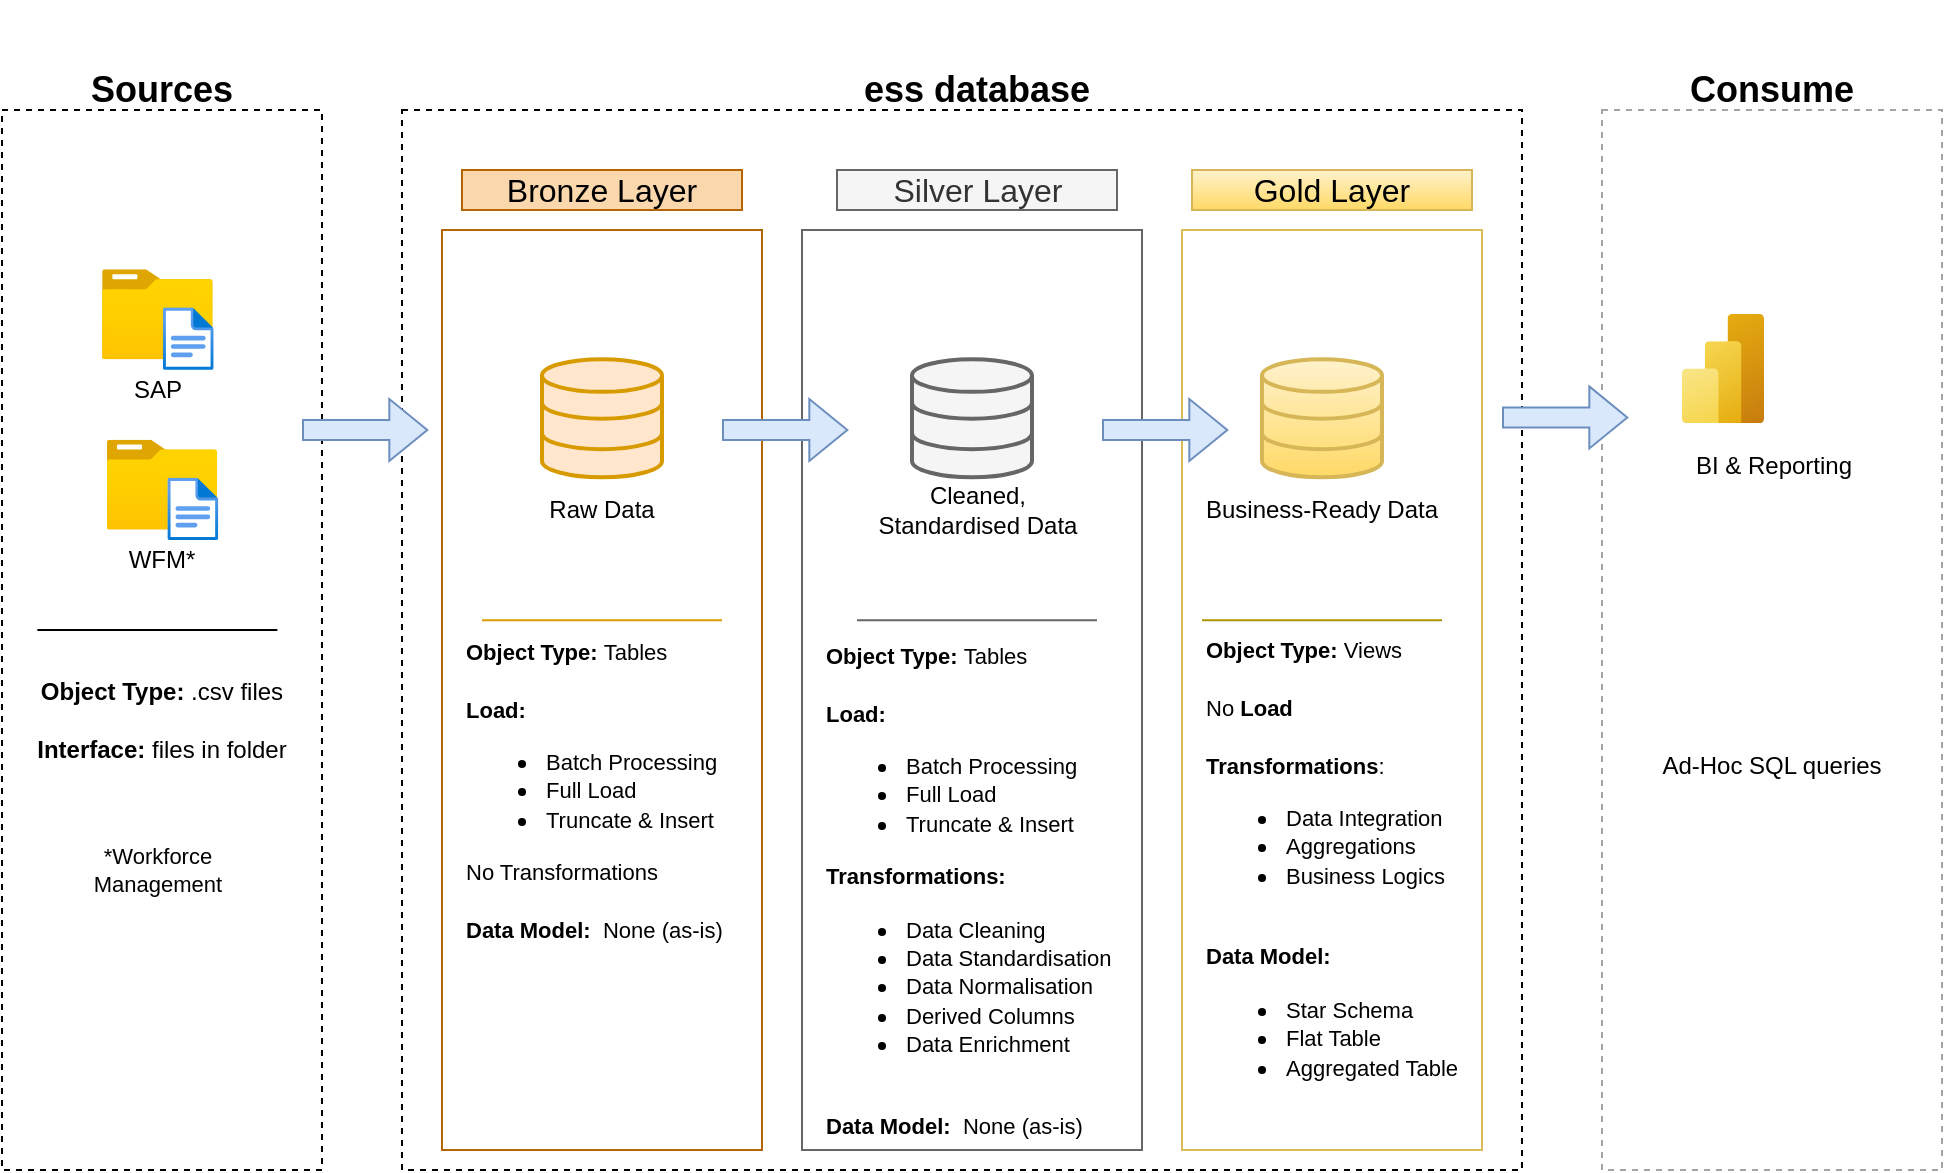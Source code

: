 <mxfile version="28.0.6">
  <diagram name="Page-1" id="gXIq502xV3y591orw5Cd">
    <mxGraphModel dx="1426" dy="841" grid="1" gridSize="10" guides="1" tooltips="1" connect="1" arrows="1" fold="1" page="1" pageScale="1" pageWidth="827" pageHeight="1169" math="0" shadow="0">
      <root>
        <mxCell id="0" />
        <mxCell id="1" parent="0" />
        <mxCell id="A1xcLRBUTXrgSNpEkEmB-1" value="" style="rounded=0;whiteSpace=wrap;html=1;fillColor=none;dashed=1;strokeColor=light-dark(#000000,#B04747);" parent="1" vertex="1">
          <mxGeometry x="200" y="120" width="160" height="530" as="geometry" />
        </mxCell>
        <mxCell id="A1xcLRBUTXrgSNpEkEmB-2" value="&lt;font style=&quot;font-size: 18px;&quot;&gt;Sources&lt;/font&gt;" style="rounded=0;whiteSpace=wrap;html=1;strokeColor=none;fillColor=none;fontStyle=1" parent="1" vertex="1">
          <mxGeometry x="220" y="80" width="120" height="60" as="geometry" />
        </mxCell>
        <mxCell id="A1xcLRBUTXrgSNpEkEmB-3" value="" style="rounded=0;whiteSpace=wrap;html=1;fillColor=none;dashed=1;strokeColor=light-dark(#000000,#B04747);" parent="1" vertex="1">
          <mxGeometry x="400" y="120" width="560" height="530" as="geometry" />
        </mxCell>
        <mxCell id="A1xcLRBUTXrgSNpEkEmB-4" value="&lt;font style=&quot;font-size: 18px;&quot;&gt;ess database&lt;/font&gt;" style="rounded=0;whiteSpace=wrap;html=1;strokeColor=none;fillColor=none;fontStyle=1" parent="1" vertex="1">
          <mxGeometry x="615" y="80" width="145" height="60" as="geometry" />
        </mxCell>
        <mxCell id="A1xcLRBUTXrgSNpEkEmB-5" value="" style="rounded=0;whiteSpace=wrap;html=1;fillColor=none;dashed=1;strokeColor=light-dark(#a3a3a3, #9a3c3c);" parent="1" vertex="1">
          <mxGeometry x="1000" y="120" width="170" height="530" as="geometry" />
        </mxCell>
        <mxCell id="A1xcLRBUTXrgSNpEkEmB-6" value="&lt;font style=&quot;font-size: 18px;&quot;&gt;Consume&lt;/font&gt;" style="rounded=0;whiteSpace=wrap;html=1;strokeColor=none;fillColor=none;fontStyle=1" parent="1" vertex="1">
          <mxGeometry x="1025" y="80" width="120" height="60" as="geometry" />
        </mxCell>
        <mxCell id="A1xcLRBUTXrgSNpEkEmB-7" value="Bronze Layer" style="rounded=0;whiteSpace=wrap;html=1;fillColor=#fad7ac;strokeColor=#b46504;fontSize=16;" parent="1" vertex="1">
          <mxGeometry x="430" y="150" width="140" height="20" as="geometry" />
        </mxCell>
        <mxCell id="A1xcLRBUTXrgSNpEkEmB-8" value="" style="rounded=0;whiteSpace=wrap;html=1;fillColor=none;strokeColor=#b46504;fontSize=16;" parent="1" vertex="1">
          <mxGeometry x="420" y="180" width="160" height="460" as="geometry" />
        </mxCell>
        <mxCell id="A1xcLRBUTXrgSNpEkEmB-9" value="Silver Layer" style="rounded=0;whiteSpace=wrap;html=1;fillColor=#f5f5f5;strokeColor=#666666;fontSize=16;fontColor=#333333;" parent="1" vertex="1">
          <mxGeometry x="617.5" y="150" width="140" height="20" as="geometry" />
        </mxCell>
        <mxCell id="A1xcLRBUTXrgSNpEkEmB-10" value="" style="rounded=0;whiteSpace=wrap;html=1;fillColor=none;strokeColor=#666666;fontSize=16;fontColor=#333333;" parent="1" vertex="1">
          <mxGeometry x="600" y="180" width="170" height="460" as="geometry" />
        </mxCell>
        <mxCell id="A1xcLRBUTXrgSNpEkEmB-11" value="Gold Layer" style="rounded=0;whiteSpace=wrap;html=1;fillColor=#fff2cc;strokeColor=#d6b656;fontSize=16;gradientColor=#ffd966;" parent="1" vertex="1">
          <mxGeometry x="795" y="150" width="140" height="20" as="geometry" />
        </mxCell>
        <mxCell id="A1xcLRBUTXrgSNpEkEmB-12" value="" style="rounded=0;whiteSpace=wrap;html=1;fillColor=none;strokeColor=light-dark(#DBBA58,#F2C72C);fontSize=16;" parent="1" vertex="1">
          <mxGeometry x="790" y="180" width="150" height="460" as="geometry" />
        </mxCell>
        <mxCell id="A1xcLRBUTXrgSNpEkEmB-13" value="" style="image;aspect=fixed;html=1;points=[];align=center;fontSize=12;image=img/lib/azure2/general/Folder_Blank.svg;" parent="1" vertex="1">
          <mxGeometry x="250" y="199.68" width="55.39" height="44.96" as="geometry" />
        </mxCell>
        <mxCell id="A1xcLRBUTXrgSNpEkEmB-14" value="" style="image;aspect=fixed;html=1;points=[];align=center;fontSize=12;image=img/lib/azure2/general/File.svg;" parent="1" vertex="1">
          <mxGeometry x="280.39" y="218.64" width="25.45" height="31.36" as="geometry" />
        </mxCell>
        <mxCell id="A1xcLRBUTXrgSNpEkEmB-15" value="SAP" style="rounded=0;whiteSpace=wrap;html=1;fillColor=none;strokeColor=none;" parent="1" vertex="1">
          <mxGeometry x="217.69" y="230" width="120" height="60" as="geometry" />
        </mxCell>
        <mxCell id="A1xcLRBUTXrgSNpEkEmB-20" value="" style="image;aspect=fixed;html=1;points=[];align=center;fontSize=12;image=img/lib/azure2/general/Folder_Blank.svg;" parent="1" vertex="1">
          <mxGeometry x="252.31" y="284.84" width="55.39" height="44.96" as="geometry" />
        </mxCell>
        <mxCell id="A1xcLRBUTXrgSNpEkEmB-21" value="" style="image;aspect=fixed;html=1;points=[];align=center;fontSize=12;image=img/lib/azure2/general/File.svg;" parent="1" vertex="1">
          <mxGeometry x="282.7" y="303.8" width="25.45" height="31.36" as="geometry" />
        </mxCell>
        <mxCell id="A1xcLRBUTXrgSNpEkEmB-22" value="WFM*" style="rounded=0;whiteSpace=wrap;html=1;fillColor=none;strokeColor=none;" parent="1" vertex="1">
          <mxGeometry x="220" y="315.16" width="120" height="60" as="geometry" />
        </mxCell>
        <mxCell id="A1xcLRBUTXrgSNpEkEmB-25" value="" style="endArrow=none;html=1;rounded=1;curved=0;" parent="1" edge="1">
          <mxGeometry width="50" height="50" relative="1" as="geometry">
            <mxPoint x="217.69" y="380" as="sourcePoint" />
            <mxPoint x="337.69" y="380" as="targetPoint" />
          </mxGeometry>
        </mxCell>
        <mxCell id="A1xcLRBUTXrgSNpEkEmB-26" value="&lt;b&gt;Object Type: &lt;/b&gt;.csv files&lt;div&gt;&lt;b&gt;&lt;br&gt;&lt;/b&gt;&lt;/div&gt;&lt;div&gt;&lt;b&gt;Interface: &lt;/b&gt;files in folder&lt;/div&gt;" style="text;html=1;align=center;verticalAlign=middle;whiteSpace=wrap;rounded=0;" parent="1" vertex="1">
          <mxGeometry x="200" y="400" width="160" height="50" as="geometry" />
        </mxCell>
        <mxCell id="A1xcLRBUTXrgSNpEkEmB-27" value="" style="html=1;verticalLabelPosition=bottom;align=center;labelBackgroundColor=#ffffff;verticalAlign=top;strokeWidth=2;strokeColor=#d79b00;shadow=0;dashed=0;shape=mxgraph.ios7.icons.data;fillColor=#ffe6cc;" parent="1" vertex="1">
          <mxGeometry x="470" y="244.64" width="60" height="59" as="geometry" />
        </mxCell>
        <mxCell id="A1xcLRBUTXrgSNpEkEmB-28" value="" style="html=1;verticalLabelPosition=bottom;align=center;labelBackgroundColor=#ffffff;verticalAlign=top;strokeWidth=2;strokeColor=#666666;shadow=0;dashed=0;shape=mxgraph.ios7.icons.data;fillColor=#f5f5f5;fontColor=#333333;" parent="1" vertex="1">
          <mxGeometry x="655" y="244.64" width="60" height="59" as="geometry" />
        </mxCell>
        <mxCell id="A1xcLRBUTXrgSNpEkEmB-29" value="" style="html=1;verticalLabelPosition=bottom;align=center;labelBackgroundColor=#ffffff;verticalAlign=top;strokeWidth=2;strokeColor=#d6b656;shadow=0;dashed=0;shape=mxgraph.ios7.icons.data;fillColor=#fff2cc;gradientColor=#ffd966;" parent="1" vertex="1">
          <mxGeometry x="830" y="244.64" width="60" height="59" as="geometry" />
        </mxCell>
        <mxCell id="A1xcLRBUTXrgSNpEkEmB-30" value="" style="shape=flexArrow;endArrow=classic;html=1;rounded=0;entryX=0.036;entryY=0.4;entryDx=0;entryDy=0;entryPerimeter=0;fillColor=#dae8fc;strokeColor=#6c8ebf;" parent="1" edge="1">
          <mxGeometry width="50" height="50" relative="1" as="geometry">
            <mxPoint x="350" y="280" as="sourcePoint" />
            <mxPoint x="413.16" y="280" as="targetPoint" />
          </mxGeometry>
        </mxCell>
        <mxCell id="A1xcLRBUTXrgSNpEkEmB-31" value="" style="shape=flexArrow;endArrow=classic;html=1;rounded=0;entryX=0.036;entryY=0.4;entryDx=0;entryDy=0;entryPerimeter=0;fillColor=#dae8fc;strokeColor=#6c8ebf;" parent="1" edge="1">
          <mxGeometry width="50" height="50" relative="1" as="geometry">
            <mxPoint x="560" y="280" as="sourcePoint" />
            <mxPoint x="623.16" y="280" as="targetPoint" />
          </mxGeometry>
        </mxCell>
        <mxCell id="A1xcLRBUTXrgSNpEkEmB-32" value="" style="shape=flexArrow;endArrow=classic;html=1;rounded=0;entryX=0.036;entryY=0.4;entryDx=0;entryDy=0;entryPerimeter=0;fillColor=#dae8fc;strokeColor=#6c8ebf;" parent="1" edge="1">
          <mxGeometry width="50" height="50" relative="1" as="geometry">
            <mxPoint x="750" y="280" as="sourcePoint" />
            <mxPoint x="813.16" y="280" as="targetPoint" />
          </mxGeometry>
        </mxCell>
        <mxCell id="A1xcLRBUTXrgSNpEkEmB-33" value="Raw Data" style="rounded=0;whiteSpace=wrap;html=1;fillColor=none;strokeColor=none;" parent="1" vertex="1">
          <mxGeometry x="440" y="290" width="120" height="60" as="geometry" />
        </mxCell>
        <mxCell id="A1xcLRBUTXrgSNpEkEmB-34" value="Cleaned, Standardised Data" style="rounded=0;whiteSpace=wrap;html=1;fillColor=none;strokeColor=none;" parent="1" vertex="1">
          <mxGeometry x="627.5" y="290" width="120" height="60" as="geometry" />
        </mxCell>
        <mxCell id="A1xcLRBUTXrgSNpEkEmB-35" value="Business-Ready Data" style="rounded=0;whiteSpace=wrap;html=1;fillColor=none;strokeColor=none;" parent="1" vertex="1">
          <mxGeometry x="800" y="290" width="120" height="60" as="geometry" />
        </mxCell>
        <mxCell id="A1xcLRBUTXrgSNpEkEmB-36" value="" style="endArrow=none;html=1;rounded=1;curved=0;fillColor=#ffe6cc;strokeColor=#d79b00;" parent="1" edge="1">
          <mxGeometry width="50" height="50" relative="1" as="geometry">
            <mxPoint x="440" y="375.16" as="sourcePoint" />
            <mxPoint x="560" y="375.16" as="targetPoint" />
          </mxGeometry>
        </mxCell>
        <mxCell id="A1xcLRBUTXrgSNpEkEmB-37" value="" style="endArrow=none;html=1;rounded=1;curved=0;fillColor=#f5f5f5;strokeColor=#666666;" parent="1" edge="1">
          <mxGeometry width="50" height="50" relative="1" as="geometry">
            <mxPoint x="627.5" y="375.16" as="sourcePoint" />
            <mxPoint x="747.5" y="375.16" as="targetPoint" />
          </mxGeometry>
        </mxCell>
        <mxCell id="A1xcLRBUTXrgSNpEkEmB-38" value="" style="endArrow=none;html=1;rounded=1;curved=0;fillColor=#e3c800;strokeColor=#B09500;" parent="1" edge="1">
          <mxGeometry width="50" height="50" relative="1" as="geometry">
            <mxPoint x="800" y="375.16" as="sourcePoint" />
            <mxPoint x="920" y="375.16" as="targetPoint" />
          </mxGeometry>
        </mxCell>
        <mxCell id="A1xcLRBUTXrgSNpEkEmB-39" value="&lt;font style=&quot;font-size: 11px;&quot;&gt;&lt;b&gt;Object Type: &lt;/b&gt;Tables&lt;/font&gt;&lt;div&gt;&lt;b&gt;&lt;font style=&quot;font-size: 11px;&quot;&gt;&lt;br&gt;&lt;/font&gt;&lt;/b&gt;&lt;/div&gt;&lt;div&gt;&lt;b&gt;&lt;font style=&quot;font-size: 11px;&quot;&gt;Load:&lt;/font&gt;&lt;/b&gt;&lt;/div&gt;&lt;div&gt;&lt;ul&gt;&lt;li&gt;&lt;font style=&quot;font-size: 11px;&quot;&gt;Batch Processing&lt;/font&gt;&lt;/li&gt;&lt;li style=&quot;&quot;&gt;&lt;font style=&quot;font-size: 11px;&quot;&gt;Full Load&lt;/font&gt;&lt;/li&gt;&lt;li&gt;&lt;font style=&quot;font-size: 11px;&quot;&gt;Truncate &amp;amp; Insert&lt;/font&gt;&lt;/li&gt;&lt;/ul&gt;&lt;div&gt;&lt;font style=&quot;font-size: 11px;&quot;&gt;No Transformations&lt;/font&gt;&lt;/div&gt;&lt;/div&gt;&lt;div&gt;&lt;font style=&quot;font-size: 11px;&quot;&gt;&lt;br&gt;&lt;/font&gt;&lt;/div&gt;&lt;div&gt;&lt;font style=&quot;font-size: 11px;&quot;&gt;&lt;b&gt;Data Model:&amp;nbsp;&lt;/b&gt;&amp;nbsp;None (as-is)&lt;/font&gt;&lt;/div&gt;" style="text;html=1;align=left;verticalAlign=middle;whiteSpace=wrap;rounded=0;" parent="1" vertex="1">
          <mxGeometry x="430" y="410" width="150" height="100" as="geometry" />
        </mxCell>
        <mxCell id="A1xcLRBUTXrgSNpEkEmB-42" value="&lt;font style=&quot;font-size: 11px;&quot;&gt;&lt;b&gt;Object Type: &lt;/b&gt;Tables&lt;/font&gt;&lt;div&gt;&lt;b&gt;&lt;font style=&quot;font-size: 11px;&quot;&gt;&lt;br&gt;&lt;/font&gt;&lt;/b&gt;&lt;/div&gt;&lt;div&gt;&lt;b&gt;&lt;font style=&quot;font-size: 11px;&quot;&gt;Load:&lt;/font&gt;&lt;/b&gt;&lt;/div&gt;&lt;div&gt;&lt;ul&gt;&lt;li&gt;&lt;font style=&quot;font-size: 11px;&quot;&gt;Batch Processing&lt;/font&gt;&lt;/li&gt;&lt;li style=&quot;&quot;&gt;&lt;font style=&quot;font-size: 11px;&quot;&gt;Full Load&lt;/font&gt;&lt;/li&gt;&lt;li&gt;&lt;font style=&quot;font-size: 11px;&quot;&gt;Truncate &amp;amp; Insert&lt;/font&gt;&lt;/li&gt;&lt;/ul&gt;&lt;div&gt;&lt;font style=&quot;font-size: 11px;&quot;&gt;&lt;b&gt;Transformations:&lt;/b&gt;&lt;/font&gt;&lt;/div&gt;&lt;/div&gt;&lt;div&gt;&lt;ul&gt;&lt;li&gt;&lt;span style=&quot;font-size: 11px;&quot;&gt;Data Cleaning&lt;/span&gt;&lt;/li&gt;&lt;li&gt;&lt;span style=&quot;font-size: 11px;&quot;&gt;Data Standardisation&lt;/span&gt;&lt;/li&gt;&lt;li&gt;&lt;span style=&quot;font-size: 11px;&quot;&gt;Data Normalisation&lt;/span&gt;&lt;/li&gt;&lt;li&gt;&lt;span style=&quot;font-size: 11px;&quot;&gt;Derived Columns&lt;/span&gt;&lt;/li&gt;&lt;li&gt;&lt;span style=&quot;font-size: 11px;&quot;&gt;Data Enrichment&lt;/span&gt;&lt;/li&gt;&lt;/ul&gt;&lt;/div&gt;&lt;div&gt;&lt;font style=&quot;font-size: 11px;&quot;&gt;&lt;br&gt;&lt;/font&gt;&lt;/div&gt;&lt;div&gt;&lt;font style=&quot;font-size: 11px;&quot;&gt;&lt;b&gt;Data Model:&amp;nbsp;&lt;/b&gt;&amp;nbsp;None (as-is)&lt;/font&gt;&lt;/div&gt;" style="text;html=1;align=left;verticalAlign=middle;whiteSpace=wrap;rounded=0;" parent="1" vertex="1">
          <mxGeometry x="610" y="460" width="150" height="100" as="geometry" />
        </mxCell>
        <mxCell id="A1xcLRBUTXrgSNpEkEmB-43" value="&lt;div&gt;&lt;span style=&quot;font-size: 11px;&quot;&gt;&lt;b&gt;Object Type: &lt;/b&gt;Views&lt;/span&gt;&lt;/div&gt;&lt;div&gt;&lt;span style=&quot;font-size: 11px;&quot;&gt;&lt;br&gt;&lt;/span&gt;&lt;/div&gt;&lt;span style=&quot;font-size: 11px;&quot;&gt;No &lt;b&gt;Load&lt;/b&gt;&lt;/span&gt;&lt;div&gt;&lt;span style=&quot;font-size: 11px;&quot;&gt;&lt;b&gt;&lt;br&gt;&lt;/b&gt;&lt;/span&gt;&lt;div&gt;&lt;div&gt;&lt;font style=&quot;font-size: 11px;&quot;&gt;&lt;b&gt;Transformations&lt;/b&gt;:&lt;/font&gt;&lt;/div&gt;&lt;/div&gt;&lt;div&gt;&lt;ul&gt;&lt;li&gt;&lt;font style=&quot;font-size: 11px;&quot;&gt;Data Integration&lt;/font&gt;&lt;/li&gt;&lt;li&gt;&lt;font style=&quot;font-size: 11px;&quot;&gt;Aggregations&lt;/font&gt;&lt;/li&gt;&lt;li&gt;&lt;font style=&quot;font-size: 11px;&quot;&gt;Business Logics&lt;/font&gt;&lt;/li&gt;&lt;/ul&gt;&lt;/div&gt;&lt;div&gt;&lt;font style=&quot;font-size: 11px;&quot;&gt;&lt;br&gt;&lt;/font&gt;&lt;/div&gt;&lt;div&gt;&lt;font style=&quot;font-size: 11px;&quot;&gt;&lt;b&gt;Data Model:&lt;/b&gt;&lt;/font&gt;&lt;/div&gt;&lt;div&gt;&lt;ul&gt;&lt;li&gt;&lt;font style=&quot;font-size: 11px;&quot;&gt;Star Schema&lt;/font&gt;&lt;/li&gt;&lt;li&gt;&lt;font style=&quot;font-size: 11px;&quot;&gt;Flat Table&lt;/font&gt;&lt;/li&gt;&lt;li&gt;&lt;font style=&quot;font-size: 11px;&quot;&gt;Aggregated Table&lt;b&gt;&amp;nbsp;&lt;/b&gt;&lt;/font&gt;&lt;/li&gt;&lt;/ul&gt;&lt;/div&gt;&lt;/div&gt;" style="text;html=1;align=left;verticalAlign=middle;whiteSpace=wrap;rounded=0;" parent="1" vertex="1">
          <mxGeometry x="800" y="450" width="150" height="100" as="geometry" />
        </mxCell>
        <mxCell id="A1xcLRBUTXrgSNpEkEmB-44" value="" style="shape=flexArrow;endArrow=classic;html=1;rounded=0;entryX=0.036;entryY=0.4;entryDx=0;entryDy=0;entryPerimeter=0;fillColor=#dae8fc;strokeColor=#6c8ebf;" parent="1" edge="1">
          <mxGeometry width="50" height="50" relative="1" as="geometry">
            <mxPoint x="950" y="273.72" as="sourcePoint" />
            <mxPoint x="1013.16" y="273.72" as="targetPoint" />
          </mxGeometry>
        </mxCell>
        <mxCell id="A1xcLRBUTXrgSNpEkEmB-45" value="" style="image;aspect=fixed;html=1;points=[];align=center;fontSize=12;image=img/lib/azure2/analytics/Power_BI_Embedded.svg;" parent="1" vertex="1">
          <mxGeometry x="1040" y="221.97" width="41" height="54.67" as="geometry" />
        </mxCell>
        <mxCell id="A1xcLRBUTXrgSNpEkEmB-46" value="BI &amp;amp; Reporting" style="rounded=0;whiteSpace=wrap;html=1;fillColor=none;strokeColor=none;" parent="1" vertex="1">
          <mxGeometry x="1025.5" y="268" width="120" height="60" as="geometry" />
        </mxCell>
        <mxCell id="A1xcLRBUTXrgSNpEkEmB-48" value="Ad-Hoc SQL queries" style="rounded=0;whiteSpace=wrap;html=1;fillColor=none;strokeColor=none;" parent="1" vertex="1">
          <mxGeometry x="1025" y="418" width="120" height="60" as="geometry" />
        </mxCell>
        <mxCell id="A1xcLRBUTXrgSNpEkEmB-53" value="" style="shape=image;verticalLabelPosition=bottom;labelBackgroundColor=default;verticalAlign=top;aspect=fixed;imageAspect=0;image=https://upload.wikimedia.org/wikipedia/commons/0/01/Tableau_Software_Logo_Small.png;clipPath=inset(0% 79% 0% 0%);" parent="1" vertex="1">
          <mxGeometry x="1094.05" y="228.46" width="51.45" height="48.18" as="geometry" />
        </mxCell>
        <mxCell id="A1xcLRBUTXrgSNpEkEmB-54" value="" style="shape=image;verticalLabelPosition=bottom;labelBackgroundColor=default;verticalAlign=top;aspect=fixed;imageAspect=0;image=https://upload.wikimedia.org/wikipedia/commons/thumb/2/29/Postgresql_elephant.svg/540px-Postgresql_elephant.svg.png;" parent="1" vertex="1">
          <mxGeometry x="1047.95" y="369.18" width="65.9" height="67.97" as="geometry" />
        </mxCell>
        <mxCell id="A1xcLRBUTXrgSNpEkEmB-55" value="" style="shape=image;verticalLabelPosition=bottom;labelBackgroundColor=default;verticalAlign=top;aspect=fixed;imageAspect=0;image=https://www.vectorlogo.zone/logos/postgresql/postgresql-ar21.svg;" parent="1" vertex="1">
          <mxGeometry x="400" y="65" width="110" height="55" as="geometry" />
        </mxCell>
        <mxCell id="ZJ6SK0Cmho2p-Uoc4Jeb-1" value="*Workforce Management" style="rounded=0;whiteSpace=wrap;html=1;fillColor=none;strokeColor=none;fontSize=11;" vertex="1" parent="1">
          <mxGeometry x="217.69" y="470" width="120" height="60" as="geometry" />
        </mxCell>
      </root>
    </mxGraphModel>
  </diagram>
</mxfile>
